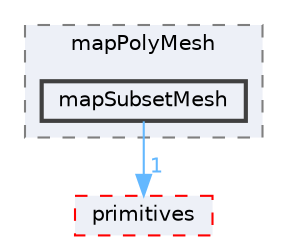 digraph "src/OpenFOAM/meshes/polyMesh/mapPolyMesh/mapSubsetMesh"
{
 // LATEX_PDF_SIZE
  bgcolor="transparent";
  edge [fontname=Helvetica,fontsize=10,labelfontname=Helvetica,labelfontsize=10];
  node [fontname=Helvetica,fontsize=10,shape=box,height=0.2,width=0.4];
  compound=true
  subgraph clusterdir_1adf3b4e71e6bce57c8961c31cd11722 {
    graph [ bgcolor="#edf0f7", pencolor="grey50", label="mapPolyMesh", fontname=Helvetica,fontsize=10 style="filled,dashed", URL="dir_1adf3b4e71e6bce57c8961c31cd11722.html",tooltip=""]
  dir_7b3d9b6f2f6a05d98f62efdbe3e98e98 [label="mapSubsetMesh", fillcolor="#edf0f7", color="grey25", style="filled,bold", URL="dir_7b3d9b6f2f6a05d98f62efdbe3e98e98.html",tooltip=""];
  }
  dir_3e50f45338116b169052b428016851aa [label="primitives", fillcolor="#edf0f7", color="red", style="filled,dashed", URL="dir_3e50f45338116b169052b428016851aa.html",tooltip=""];
  dir_7b3d9b6f2f6a05d98f62efdbe3e98e98->dir_3e50f45338116b169052b428016851aa [headlabel="1", labeldistance=1.5 headhref="dir_002318_003069.html" href="dir_002318_003069.html" color="steelblue1" fontcolor="steelblue1"];
}
